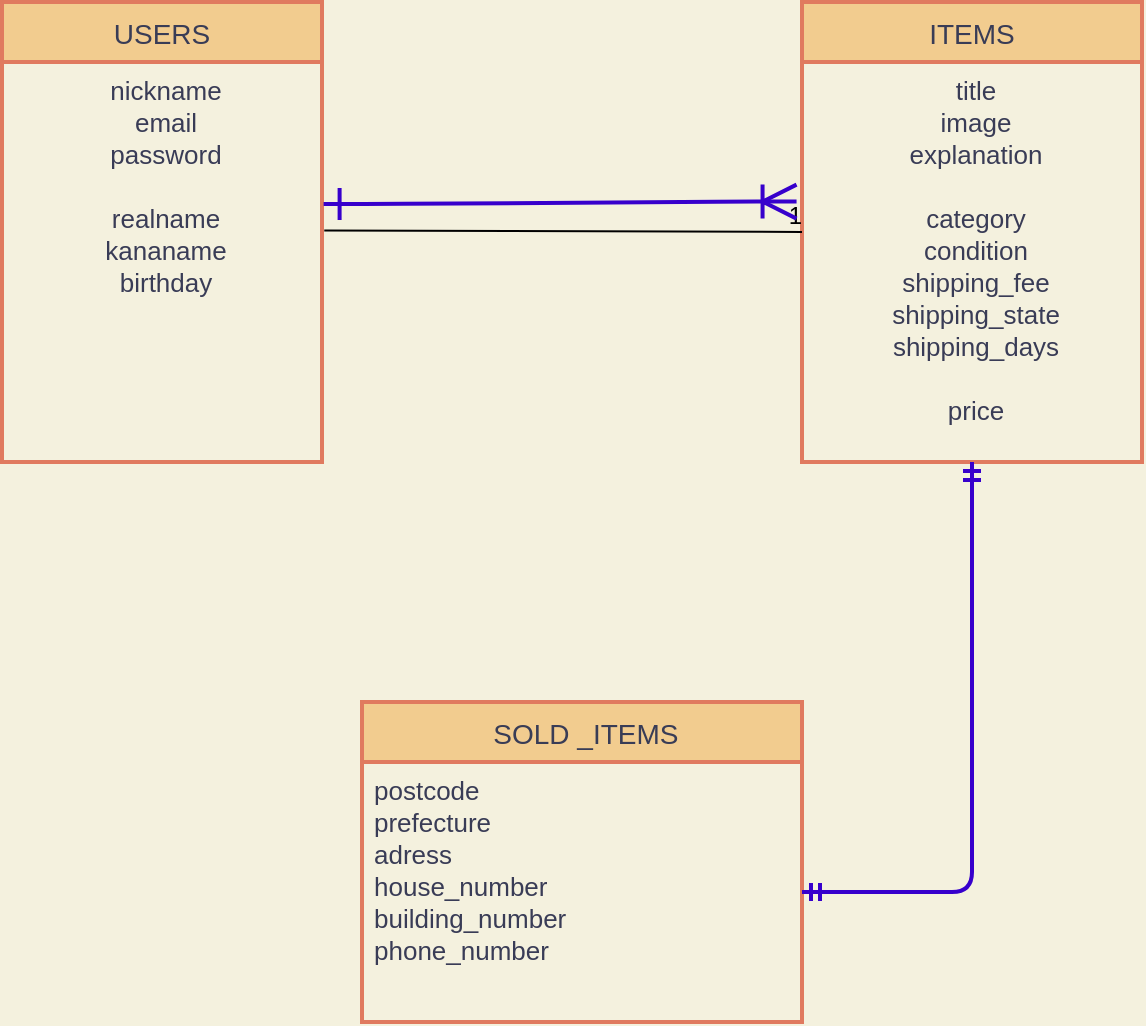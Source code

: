 <mxfile version="13.10.0" type="embed">
    <diagram id="_JM5KyisCDRZDTf7J8O1" name="Page-1">
        <mxGraphModel dx="631" dy="612" grid="1" gridSize="10" guides="1" tooltips="1" connect="1" arrows="1" fold="1" page="1" pageScale="1" pageWidth="850" pageHeight="1100" background="#F4F1DE" math="0" shadow="0">
            <root>
                <mxCell id="0"/>
                <mxCell id="1" parent="0"/>
                <mxCell id="9" value="USERS" style="swimlane;childLayout=stackLayout;horizontal=1;startSize=30;horizontalStack=0;fontSize=14;fontStyle=0;strokeWidth=2;resizeParent=0;resizeLast=1;shadow=0;dashed=0;align=center;fillColor=#F2CC8F;strokeColor=#E07A5F;fontColor=#393C56;" vertex="1" parent="1">
                    <mxGeometry x="140" y="260" width="160" height="230" as="geometry"/>
                </mxCell>
                <mxCell id="10" value="nickname&#10;email&#10;password&#10;&#10;realname&#10;kananame&#10;birthday" style="align=center;strokeColor=none;fillColor=none;spacingLeft=4;fontSize=13;verticalAlign=top;resizable=0;rotatable=0;part=1;fontColor=#393C56;" vertex="1" parent="9">
                    <mxGeometry y="30" width="160" height="200" as="geometry"/>
                </mxCell>
                <mxCell id="11" value="ITEMS" style="swimlane;childLayout=stackLayout;horizontal=1;startSize=30;horizontalStack=0;fontSize=14;fontStyle=0;strokeWidth=2;resizeParent=0;resizeLast=1;shadow=0;dashed=0;align=center;fillColor=#F2CC8F;strokeColor=#E07A5F;fontColor=#393C56;" vertex="1" parent="1">
                    <mxGeometry x="540" y="260" width="170" height="230" as="geometry"/>
                </mxCell>
                <mxCell id="12" value="title&#10;image&#10;explanation&#10;&#10;category&#10;condition&#10;shipping_fee&#10;shipping_state&#10;shipping_days&#10;&#10;price&#10;" style="align=center;strokeColor=none;fillColor=none;spacingLeft=4;fontSize=13;verticalAlign=top;resizable=0;rotatable=0;part=1;fontColor=#393C56;" vertex="1" parent="11">
                    <mxGeometry y="30" width="170" height="200" as="geometry"/>
                </mxCell>
                <mxCell id="14" value=" SOLD _ITEMS" style="swimlane;childLayout=stackLayout;horizontal=1;startSize=30;horizontalStack=0;fontSize=14;fontStyle=0;strokeWidth=2;resizeParent=0;resizeLast=1;shadow=0;dashed=0;align=center;fillColor=#F2CC8F;strokeColor=#E07A5F;fontColor=#393C56;" vertex="1" parent="1">
                    <mxGeometry x="320" y="610" width="220" height="160" as="geometry"/>
                </mxCell>
                <mxCell id="15" value="postcode&#10;prefecture&#10;adress&#10;house_number&#10;building_number&#10;phone_number" style="align=left;strokeColor=none;fillColor=none;spacingLeft=4;fontSize=13;verticalAlign=top;resizable=0;rotatable=0;part=1;fontColor=#393C56;" vertex="1" parent="14">
                    <mxGeometry y="30" width="220" height="130" as="geometry"/>
                </mxCell>
                <mxCell id="19" value="" style="endArrow=none;html=1;rounded=0;exitX=1.007;exitY=0.421;exitDx=0;exitDy=0;exitPerimeter=0;entryX=0;entryY=0.5;entryDx=0;entryDy=0;" edge="1" parent="1" source="10" target="11">
                    <mxGeometry relative="1" as="geometry">
                        <mxPoint x="320" y="374.29" as="sourcePoint"/>
                        <mxPoint x="480" y="374.29" as="targetPoint"/>
                    </mxGeometry>
                </mxCell>
                <mxCell id="20" value="1" style="resizable=0;html=1;align=right;verticalAlign=bottom;" connectable="0" vertex="1" parent="19">
                    <mxGeometry x="1" relative="1" as="geometry"/>
                </mxCell>
                <mxCell id="27" value="" style="edgeStyle=entityRelationEdgeStyle;fontSize=12;html=1;endArrow=ERoneToMany;exitX=1.005;exitY=0.355;exitDx=0;exitDy=0;exitPerimeter=0;entryX=-0.016;entryY=0.349;entryDx=0;entryDy=0;entryPerimeter=0;fillColor=#6a00ff;endFill=0;strokeColor=#3700CC;strokeWidth=2;startArrow=ERone;startFill=0;endSize=14;sourcePerimeterSpacing=1;targetPerimeterSpacing=3;startSize=13;" edge="1" parent="1" source="10" target="12">
                    <mxGeometry width="100" height="100" relative="1" as="geometry">
                        <mxPoint x="340" y="500" as="sourcePoint"/>
                        <mxPoint x="440" y="400" as="targetPoint"/>
                    </mxGeometry>
                </mxCell>
                <mxCell id="28" value="" style="edgeStyle=orthogonalEdgeStyle;fontSize=12;html=1;endArrow=ERmandOne;startArrow=ERmandOne;strokeColor=#3700CC;strokeWidth=2;exitX=1;exitY=0.5;exitDx=0;exitDy=0;entryX=0.5;entryY=1;entryDx=0;entryDy=0;" edge="1" parent="1" source="15" target="12">
                    <mxGeometry width="100" height="100" relative="1" as="geometry">
                        <mxPoint x="360" y="570" as="sourcePoint"/>
                        <mxPoint x="460" y="470" as="targetPoint"/>
                    </mxGeometry>
                </mxCell>
            </root>
        </mxGraphModel>
    </diagram>
</mxfile>